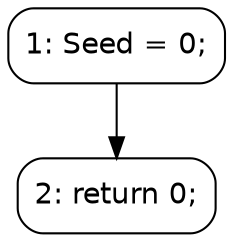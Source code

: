 digraph InitSeed_CFG {
    node [shape=box, style=rounded, fontname="Helvetica"];
    N1 [label="1: Seed = 0;"];
    N2 [label="2: return 0;"];
    N1 -> N2;
}